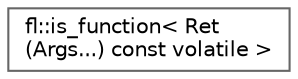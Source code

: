 digraph "Graphical Class Hierarchy"
{
 // INTERACTIVE_SVG=YES
 // LATEX_PDF_SIZE
  bgcolor="transparent";
  edge [fontname=Helvetica,fontsize=10,labelfontname=Helvetica,labelfontsize=10];
  node [fontname=Helvetica,fontsize=10,shape=box,height=0.2,width=0.4];
  rankdir="LR";
  Node0 [id="Node000000",label="fl::is_function\< Ret\l(Args...) const volatile \>",height=0.2,width=0.4,color="grey40", fillcolor="white", style="filled",URL="$d5/d8a/structfl_1_1is__function_3_01_ret_07_args_8_8_8_08_01const_01volatile_01_4.html",tooltip=" "];
}
